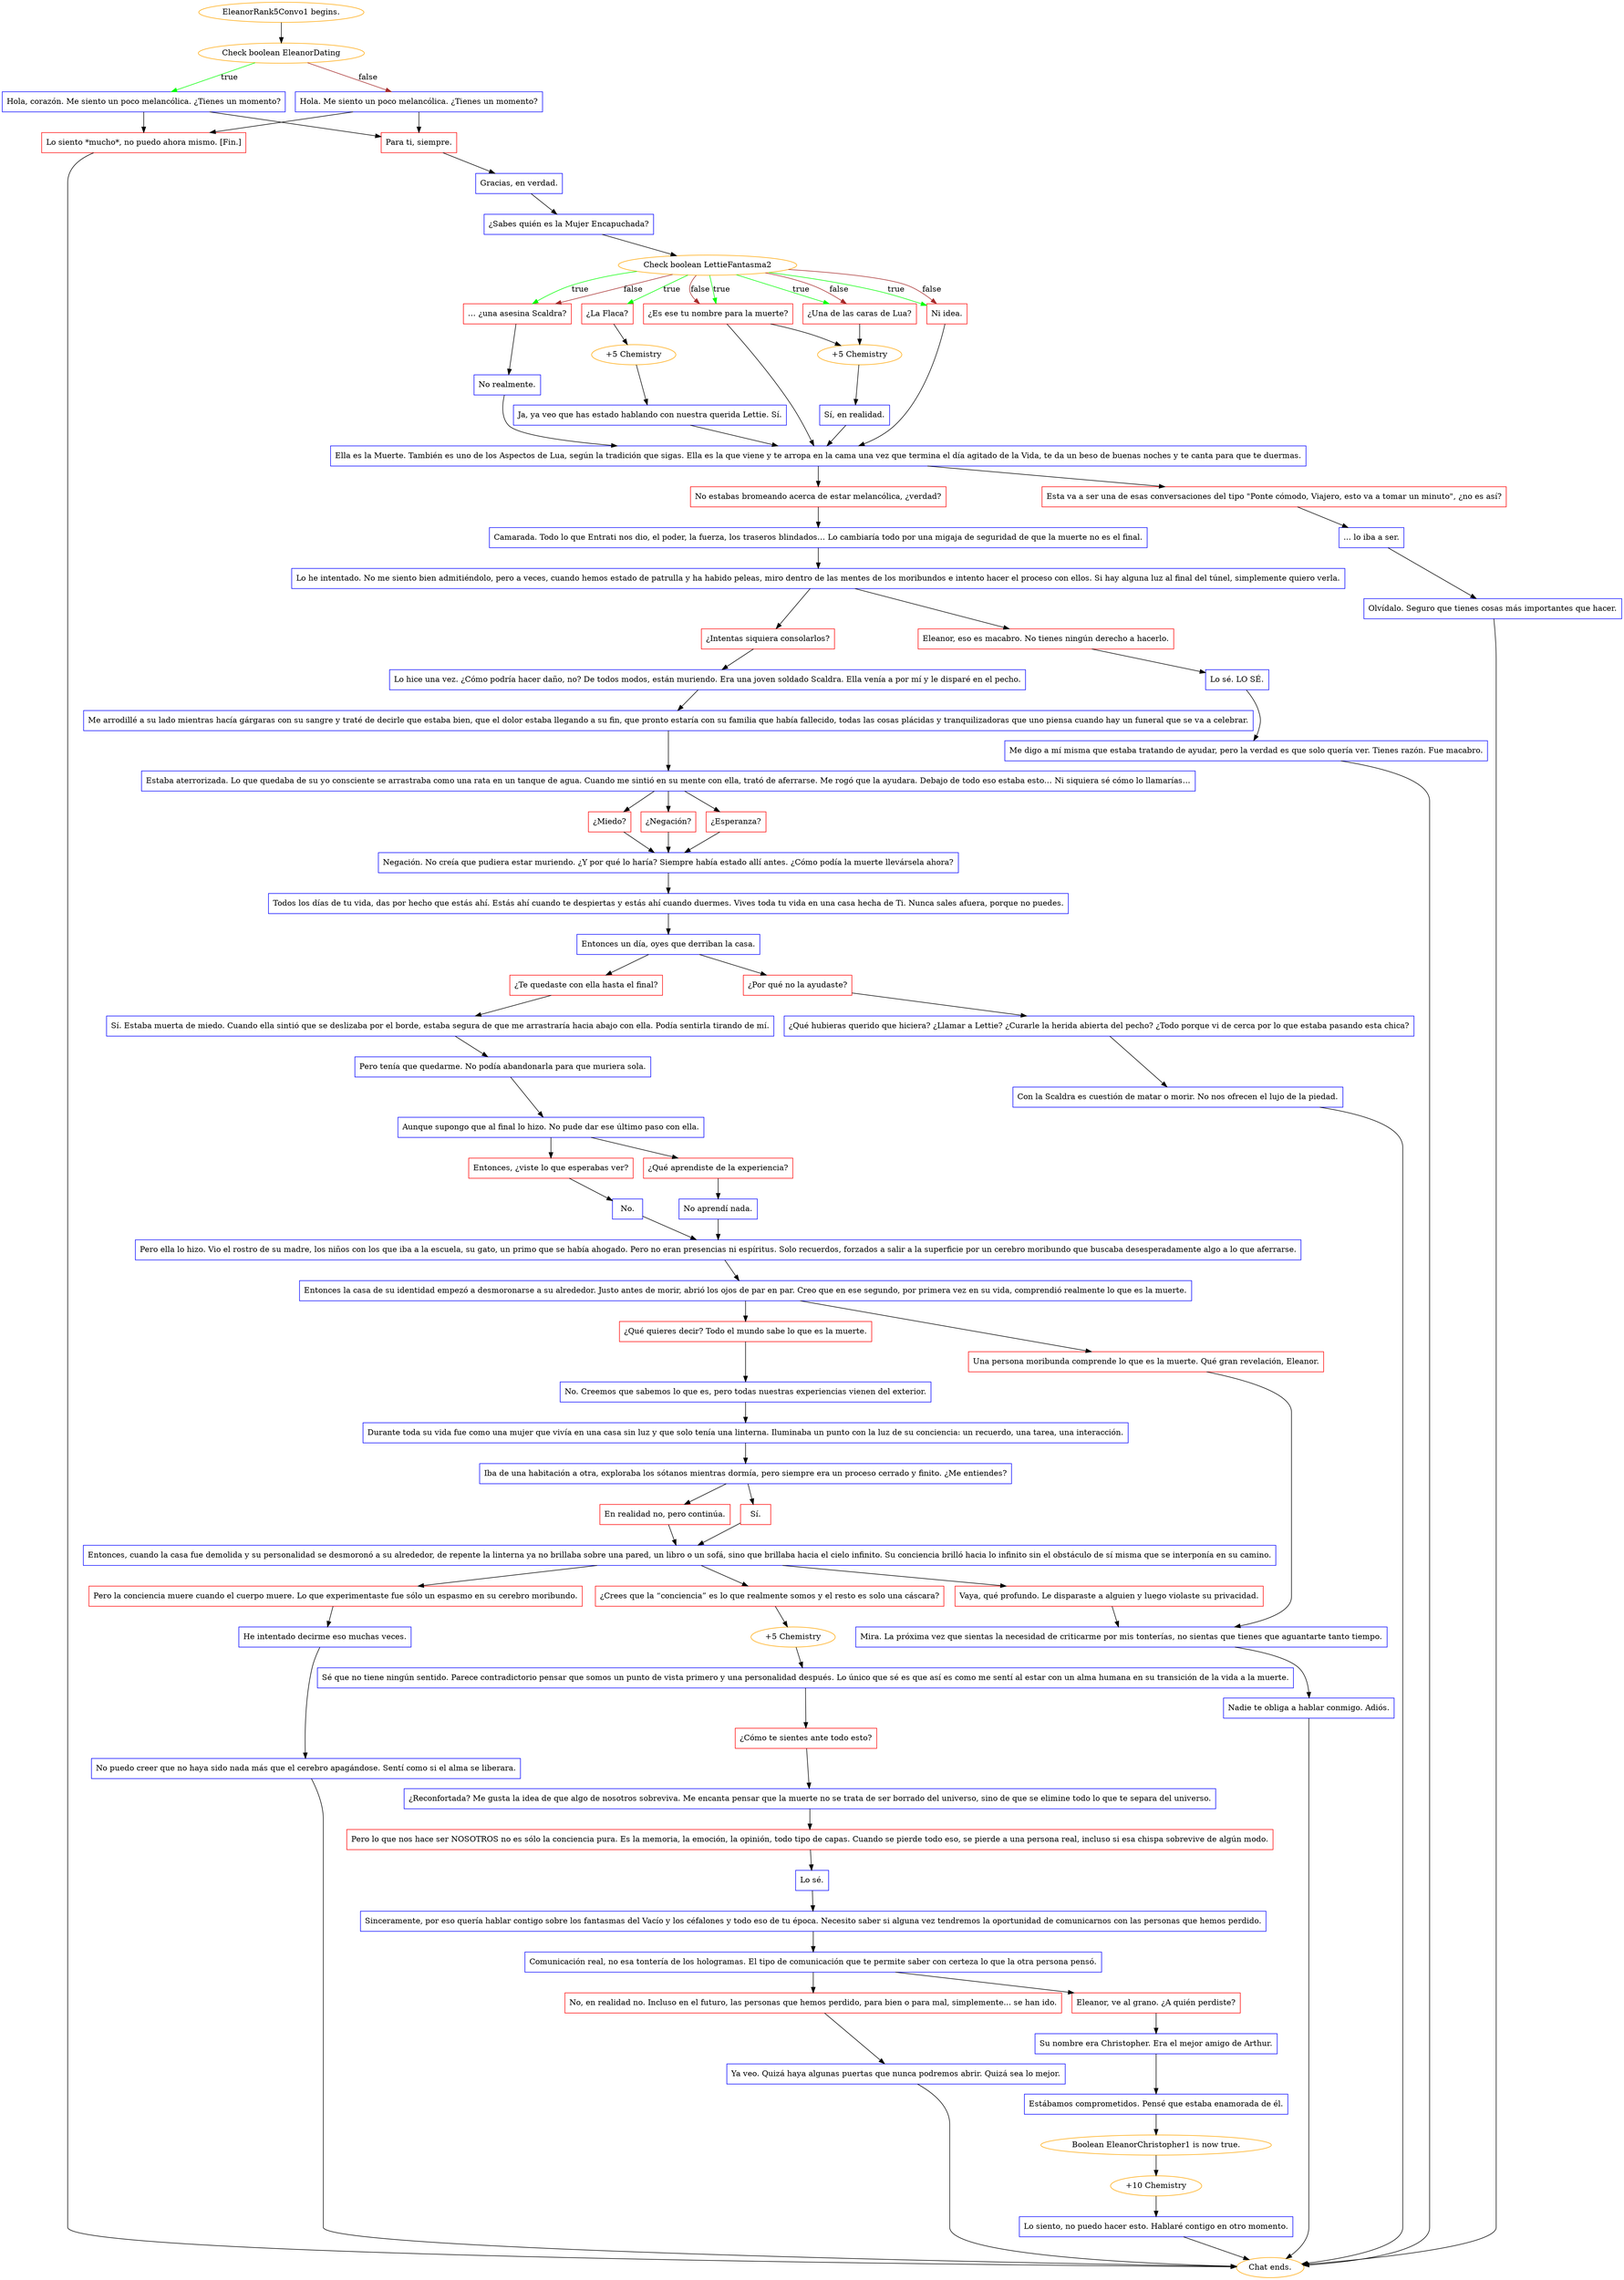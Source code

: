 digraph {
	"EleanorRank5Convo1 begins." [color=orange];
		"EleanorRank5Convo1 begins." -> j3246599705;
	j3246599705 [label="Check boolean EleanorDating",color=orange];
		j3246599705 -> j4247237447 [label=true,color=green];
		j3246599705 -> j530385626 [label=false,color=brown];
	j4247237447 [label="Hola, corazón. Me siento un poco melancólica. ¿Tienes un momento?",shape=box,color=blue];
		j4247237447 -> j2397243957;
		j4247237447 -> j4108123364;
	j530385626 [label="Hola. Me siento un poco melancólica. ¿Tienes un momento?",shape=box,color=blue];
		j530385626 -> j2397243957;
		j530385626 -> j4108123364;
	j2397243957 [label="Para ti, siempre.",shape=box,color=red];
		j2397243957 -> j2829347405;
	j4108123364 [label="Lo siento *mucho*, no puedo ahora mismo. [Fin.]",shape=box,color=red];
		j4108123364 -> "Chat ends.";
	j2829347405 [label="Gracias, en verdad.",shape=box,color=blue];
		j2829347405 -> j632337472;
	"Chat ends." [color=orange];
	j632337472 [label="¿Sabes quién es la Mujer Encapuchada?",shape=box,color=blue];
		j632337472 -> j3515344630;
	j3515344630 [label="Check boolean LettieFantasma2",color=orange];
		j3515344630 -> j1815449442 [label=true,color=green];
		j3515344630 -> j3689366633 [label=true,color=green];
		j3515344630 -> j871883478 [label=true,color=green];
		j3515344630 -> j4152926006 [label=true,color=green];
		j3515344630 -> j2866756525 [label=true,color=green];
		j3515344630 -> j3689366633 [label=false,color=brown];
		j3515344630 -> j871883478 [label=false,color=brown];
		j3515344630 -> j4152926006 [label=false,color=brown];
		j3515344630 -> j2866756525 [label=false,color=brown];
	j1815449442 [label="¿La Flaca?",shape=box,color=red];
		j1815449442 -> j799508787;
	j3689366633 [label="… ¿una asesina Scaldra?",shape=box,color=red];
		j3689366633 -> j46585359;
	j871883478 [label="¿Una de las caras de Lua?",shape=box,color=red];
		j871883478 -> j4234602416;
	j4152926006 [label="¿Es ese tu nombre para la muerte?",shape=box,color=red];
		j4152926006 -> j4234602416;
		j4152926006 -> j3466194116;
	j2866756525 [label="Ni idea.",shape=box,color=red];
		j2866756525 -> j3466194116;
	j799508787 [label="+5 Chemistry",color=orange];
		j799508787 -> j1017928342;
	j46585359 [label="No realmente.",shape=box,color=blue];
		j46585359 -> j3466194116;
	j4234602416 [label="+5 Chemistry",color=orange];
		j4234602416 -> j1699057758;
	j3466194116 [label="Ella es la Muerte. También es uno de los Aspectos de Lua, según la tradición que sigas. Ella es la que viene y te arropa en la cama una vez que termina el día agitado de la Vida, te da un beso de buenas noches y te canta para que te duermas.",shape=box,color=blue];
		j3466194116 -> j499396486;
		j3466194116 -> j1305206516;
	j1017928342 [label="Ja, ya veo que has estado hablando con nuestra querida Lettie. Sí.",shape=box,color=blue];
		j1017928342 -> j3466194116;
	j1699057758 [label="Sí, en realidad.",shape=box,color=blue];
		j1699057758 -> j3466194116;
	j499396486 [label="No estabas bromeando acerca de estar melancólica, ¿verdad?",shape=box,color=red];
		j499396486 -> j589748258;
	j1305206516 [label="Esta va a ser una de esas conversaciones del tipo \"Ponte cómodo, Viajero, esto va a tomar un minuto\", ¿no es así?",shape=box,color=red];
		j1305206516 -> j4231093378;
	j589748258 [label="Camarada. Todo lo que Entrati nos dio, el poder, la fuerza, los traseros blindados… Lo cambiaría todo por una migaja de seguridad de que la muerte no es el final.",shape=box,color=blue];
		j589748258 -> j1855218254;
	j4231093378 [label="... lo iba a ser.",shape=box,color=blue];
		j4231093378 -> j2871143648;
	j1855218254 [label="Lo he intentado. No me siento bien admitiéndolo, pero a veces, cuando hemos estado de patrulla y ha habido peleas, miro dentro de las mentes de los moribundos e intento hacer el proceso con ellos. Si hay alguna luz al final del túnel, simplemente quiero verla.",shape=box,color=blue];
		j1855218254 -> j175489767;
		j1855218254 -> j1076467370;
	j2871143648 [label="Olvídalo. Seguro que tienes cosas más importantes que hacer.",shape=box,color=blue];
		j2871143648 -> "Chat ends.";
	j175489767 [label="Eleanor, eso es macabro. No tienes ningún derecho a hacerlo.",shape=box,color=red];
		j175489767 -> j1277490028;
	j1076467370 [label="¿Intentas siquiera consolarlos?",shape=box,color=red];
		j1076467370 -> j1255727774;
	j1277490028 [label="Lo sé. LO SÉ.",shape=box,color=blue];
		j1277490028 -> j196296366;
	j1255727774 [label="Lo hice una vez. ¿Cómo podría hacer daño, no? De todos modos, están muriendo. Era una joven soldado Scaldra. Ella venía a por mí y le disparé en el pecho.",shape=box,color=blue];
		j1255727774 -> j2266149505;
	j196296366 [label="Me digo a mí misma que estaba tratando de ayudar, pero la verdad es que solo quería ver. Tienes razón. Fue macabro.",shape=box,color=blue];
		j196296366 -> "Chat ends.";
	j2266149505 [label="Me arrodillé a su lado mientras hacía gárgaras con su sangre y traté de decirle que estaba bien, que el dolor estaba llegando a su fin, que pronto estaría con su familia que había fallecido, todas las cosas plácidas y tranquilizadoras que uno piensa cuando hay un funeral que se va a celebrar.",shape=box,color=blue];
		j2266149505 -> j3860868346;
	j3860868346 [label="Estaba aterrorizada. Lo que quedaba de su yo consciente se arrastraba como una rata en un tanque de agua. Cuando me sintió en su mente con ella, trató de aferrarse. Me rogó que la ayudara. Debajo de todo eso estaba esto… Ni siquiera sé cómo lo llamarías…",shape=box,color=blue];
		j3860868346 -> j2097954499;
		j3860868346 -> j3260156964;
		j3860868346 -> j1900916262;
	j2097954499 [label="¿Esperanza?",shape=box,color=red];
		j2097954499 -> j3769899888;
	j3260156964 [label="¿Miedo?",shape=box,color=red];
		j3260156964 -> j3769899888;
	j1900916262 [label="¿Negación?",shape=box,color=red];
		j1900916262 -> j3769899888;
	j3769899888 [label="Negación. No creía que pudiera estar muriendo. ¿Y por qué lo haría? Siempre había estado allí antes. ¿Cómo podía la muerte llevársela ahora?",shape=box,color=blue];
		j3769899888 -> j3519543039;
	j3519543039 [label="Todos los días de tu vida, das por hecho que estás ahí. Estás ahí cuando te despiertas y estás ahí cuando duermes. Vives toda tu vida en una casa hecha de Ti. Nunca sales afuera, porque no puedes.",shape=box,color=blue];
		j3519543039 -> j2652749834;
	j2652749834 [label="Entonces un día, oyes que derriban la casa.",shape=box,color=blue];
		j2652749834 -> j3773342339;
		j2652749834 -> j1283588949;
	j3773342339 [label="¿Por qué no la ayudaste?",shape=box,color=red];
		j3773342339 -> j2749511932;
	j1283588949 [label="¿Te quedaste con ella hasta el final?",shape=box,color=red];
		j1283588949 -> j1131907732;
	j2749511932 [label="¿Qué hubieras querido que hiciera? ¿Llamar a Lettie? ¿Curarle la herida abierta del pecho? ¿Todo porque vi de cerca por lo que estaba pasando esta chica?",shape=box,color=blue];
		j2749511932 -> j1391859233;
	j1131907732 [label="Sí. Estaba muerta de miedo. Cuando ella sintió que se deslizaba por el borde, estaba segura de que me arrastraría hacia abajo con ella. Podía sentirla tirando de mí.",shape=box,color=blue];
		j1131907732 -> j1086690894;
	j1391859233 [label="Con la Scaldra es cuestión de matar o morir. No nos ofrecen el lujo de la piedad.",shape=box,color=blue];
		j1391859233 -> "Chat ends.";
	j1086690894 [label="Pero tenía que quedarme. No podía abandonarla para que muriera sola.",shape=box,color=blue];
		j1086690894 -> j2132295287;
	j2132295287 [label="Aunque supongo que al final lo hizo. No pude dar ese último paso con ella.",shape=box,color=blue];
		j2132295287 -> j1086321664;
		j2132295287 -> j4145764052;
	j1086321664 [label="¿Qué aprendiste de la experiencia?",shape=box,color=red];
		j1086321664 -> j522540131;
	j4145764052 [label="Entonces, ¿viste lo que esperabas ver?",shape=box,color=red];
		j4145764052 -> j3444242340;
	j522540131 [label="No aprendí nada.",shape=box,color=blue];
		j522540131 -> j528110327;
	j3444242340 [label="No.",shape=box,color=blue];
		j3444242340 -> j528110327;
	j528110327 [label="Pero ella lo hizo. Vio el rostro de su madre, los niños con los que iba a la escuela, su gato, un primo que se había ahogado. Pero no eran presencias ni espíritus. Solo recuerdos, forzados a salir a la superficie por un cerebro moribundo que buscaba desesperadamente algo a lo que aferrarse.",shape=box,color=blue];
		j528110327 -> j2772590352;
	j2772590352 [label="Entonces la casa de su identidad empezó a desmoronarse a su alrededor. Justo antes de morir, abrió los ojos de par en par. Creo que en ese segundo, por primera vez en su vida, comprendió realmente lo que es la muerte.",shape=box,color=blue];
		j2772590352 -> j448230230;
		j2772590352 -> j3577232794;
	j448230230 [label="Una persona moribunda comprende lo que es la muerte. Qué gran revelación, Eleanor.",shape=box,color=red];
		j448230230 -> j1846724891;
	j3577232794 [label="¿Qué quieres decir? Todo el mundo sabe lo que es la muerte.",shape=box,color=red];
		j3577232794 -> j1232533928;
	j1846724891 [label="Mira. La próxima vez que sientas la necesidad de criticarme por mis tonterías, no sientas que tienes que aguantarte tanto tiempo.",shape=box,color=blue];
		j1846724891 -> j747132241;
	j1232533928 [label="No. Creemos que sabemos lo que es, pero todas nuestras experiencias vienen del exterior.",shape=box,color=blue];
		j1232533928 -> j741341126;
	j747132241 [label="Nadie te obliga a hablar conmigo. Adiós.",shape=box,color=blue];
		j747132241 -> "Chat ends.";
	j741341126 [label="Durante toda su vida fue como una mujer que vivía en una casa sin luz y que solo tenía una linterna. Iluminaba un punto con la luz de su conciencia: un recuerdo, una tarea, una interacción.",shape=box,color=blue];
		j741341126 -> j2305081898;
	j2305081898 [label="Iba de una habitación a otra, exploraba los sótanos mientras dormía, pero siempre era un proceso cerrado y finito. ¿Me entiendes?",shape=box,color=blue];
		j2305081898 -> j1974127208;
		j2305081898 -> j710044652;
	j1974127208 [label="En realidad no, pero continúa.",shape=box,color=red];
		j1974127208 -> j3514078745;
	j710044652 [label="Sí.",shape=box,color=red];
		j710044652 -> j3514078745;
	j3514078745 [label="Entonces, cuando la casa fue demolida y su personalidad se desmoronó a su alrededor, de repente la linterna ya no brillaba sobre una pared, un libro o un sofá, sino que brillaba hacia el cielo infinito. Su conciencia brilló hacia lo infinito sin el obstáculo de sí misma que se interponía en su camino.",shape=box,color=blue];
		j3514078745 -> j2355842499;
		j3514078745 -> j129865441;
		j3514078745 -> j3193658406;
	j2355842499 [label="Pero la conciencia muere cuando el cuerpo muere. Lo que experimentaste fue sólo un espasmo en su cerebro moribundo.",shape=box,color=red];
		j2355842499 -> j3350379560;
	j129865441 [label="¿Crees que la “conciencia” es lo que realmente somos y el resto es solo una cáscara?",shape=box,color=red];
		j129865441 -> j82400547;
	j3193658406 [label="Vaya, qué profundo. Le disparaste a alguien y luego violaste su privacidad.",shape=box,color=red];
		j3193658406 -> j1846724891;
	j3350379560 [label="He intentado decirme eso muchas veces.",shape=box,color=blue];
		j3350379560 -> j2420585632;
	j82400547 [label="+5 Chemistry",color=orange];
		j82400547 -> j1192104720;
	j2420585632 [label="No puedo creer que no haya sido nada más que el cerebro apagándose. Sentí como si el alma se liberara.",shape=box,color=blue];
		j2420585632 -> "Chat ends.";
	j1192104720 [label="Sé que no tiene ningún sentido. Parece contradictorio pensar que somos un punto de vista primero y una personalidad después. Lo único que sé es que así es como me sentí al estar con un alma humana en su transición de la vida a la muerte.",shape=box,color=blue];
		j1192104720 -> j2612167955;
	j2612167955 [label="¿Cómo te sientes ante todo esto?",shape=box,color=red];
		j2612167955 -> j1160174181;
	j1160174181 [label="¿Reconfortada? Me gusta la idea de que algo de nosotros sobreviva. Me encanta pensar que la muerte no se trata de ser borrado del universo, sino de que se elimine todo lo que te separa del universo.",shape=box,color=blue];
		j1160174181 -> j550111569;
	j550111569 [label="Pero lo que nos hace ser NOSOTROS no es sólo la conciencia pura. Es la memoria, la emoción, la opinión, todo tipo de capas. Cuando se pierde todo eso, se pierde a una persona real, incluso si esa chispa sobrevive de algún modo.",shape=box,color=red];
		j550111569 -> j3059006626;
	j3059006626 [label="Lo sé.",shape=box,color=blue];
		j3059006626 -> j735329555;
	j735329555 [label="Sinceramente, por eso quería hablar contigo sobre los fantasmas del Vacío y los céfalones y todo eso de tu época. Necesito saber si alguna vez tendremos la oportunidad de comunicarnos con las personas que hemos perdido.",shape=box,color=blue];
		j735329555 -> j2737463337;
	j2737463337 [label="Comunicación real, no esa tontería de los hologramas. El tipo de comunicación que te permite saber con certeza lo que la otra persona pensó.",shape=box,color=blue];
		j2737463337 -> j2484038347;
		j2737463337 -> j2837853590;
	j2484038347 [label="No, en realidad no. Incluso en el futuro, las personas que hemos perdido, para bien o para mal, simplemente... se han ido.",shape=box,color=red];
		j2484038347 -> j2394510769;
	j2837853590 [label="Eleanor, ve al grano. ¿A quién perdiste?",shape=box,color=red];
		j2837853590 -> j1026276021;
	j2394510769 [label="Ya veo. Quizá haya algunas puertas que nunca podremos abrir. Quizá sea lo mejor.",shape=box,color=blue];
		j2394510769 -> "Chat ends.";
	j1026276021 [label="Su nombre era Christopher. Era el mejor amigo de Arthur.",shape=box,color=blue];
		j1026276021 -> j3892884517;
	j3892884517 [label="Estábamos comprometidos. Pensé que estaba enamorada de él.",shape=box,color=blue];
		j3892884517 -> j1729403214;
	j1729403214 [label="Boolean EleanorChristopher1 is now true.",color=orange];
		j1729403214 -> j2254406846;
	j2254406846 [label="+10 Chemistry",color=orange];
		j2254406846 -> j657267919;
	j657267919 [label="Lo siento, no puedo hacer esto. Hablaré contigo en otro momento.",shape=box,color=blue];
		j657267919 -> "Chat ends.";
}